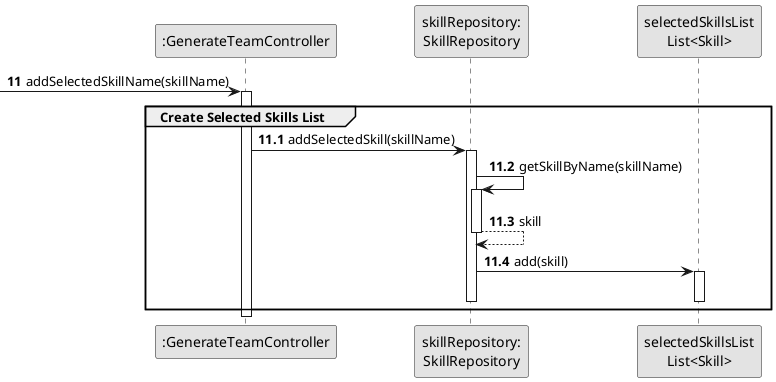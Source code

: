 @startuml

skinparam monochrome true
skinparam packageStyle rectangle
skinparam shadowing false

autonumber 11

participant ":GenerateTeamController" as CTRL
participant "skillRepository:\nSkillRepository" as SkillRepository
participant "selectedSkillsList\nList<Skill>" as selectedSkillsList

-> CTRL : addSelectedSkillName(skillName)
        autonumber 11.1
        group Create Selected Skills List

        activate CTRL

            CTRL -> SkillRepository: addSelectedSkill(skillName)
            activate SkillRepository

                SkillRepository -> SkillRepository: getSkillByName(skillName)
                activate SkillRepository

                SkillRepository --> SkillRepository: skill
                deactivate SkillRepository

                SkillRepository -> selectedSkillsList : add(skill)
                activate selectedSkillsList

                deactivate selectedSkillsList

                deactivate SkillRepository

                end group

            deactivate CTRL
@enduml